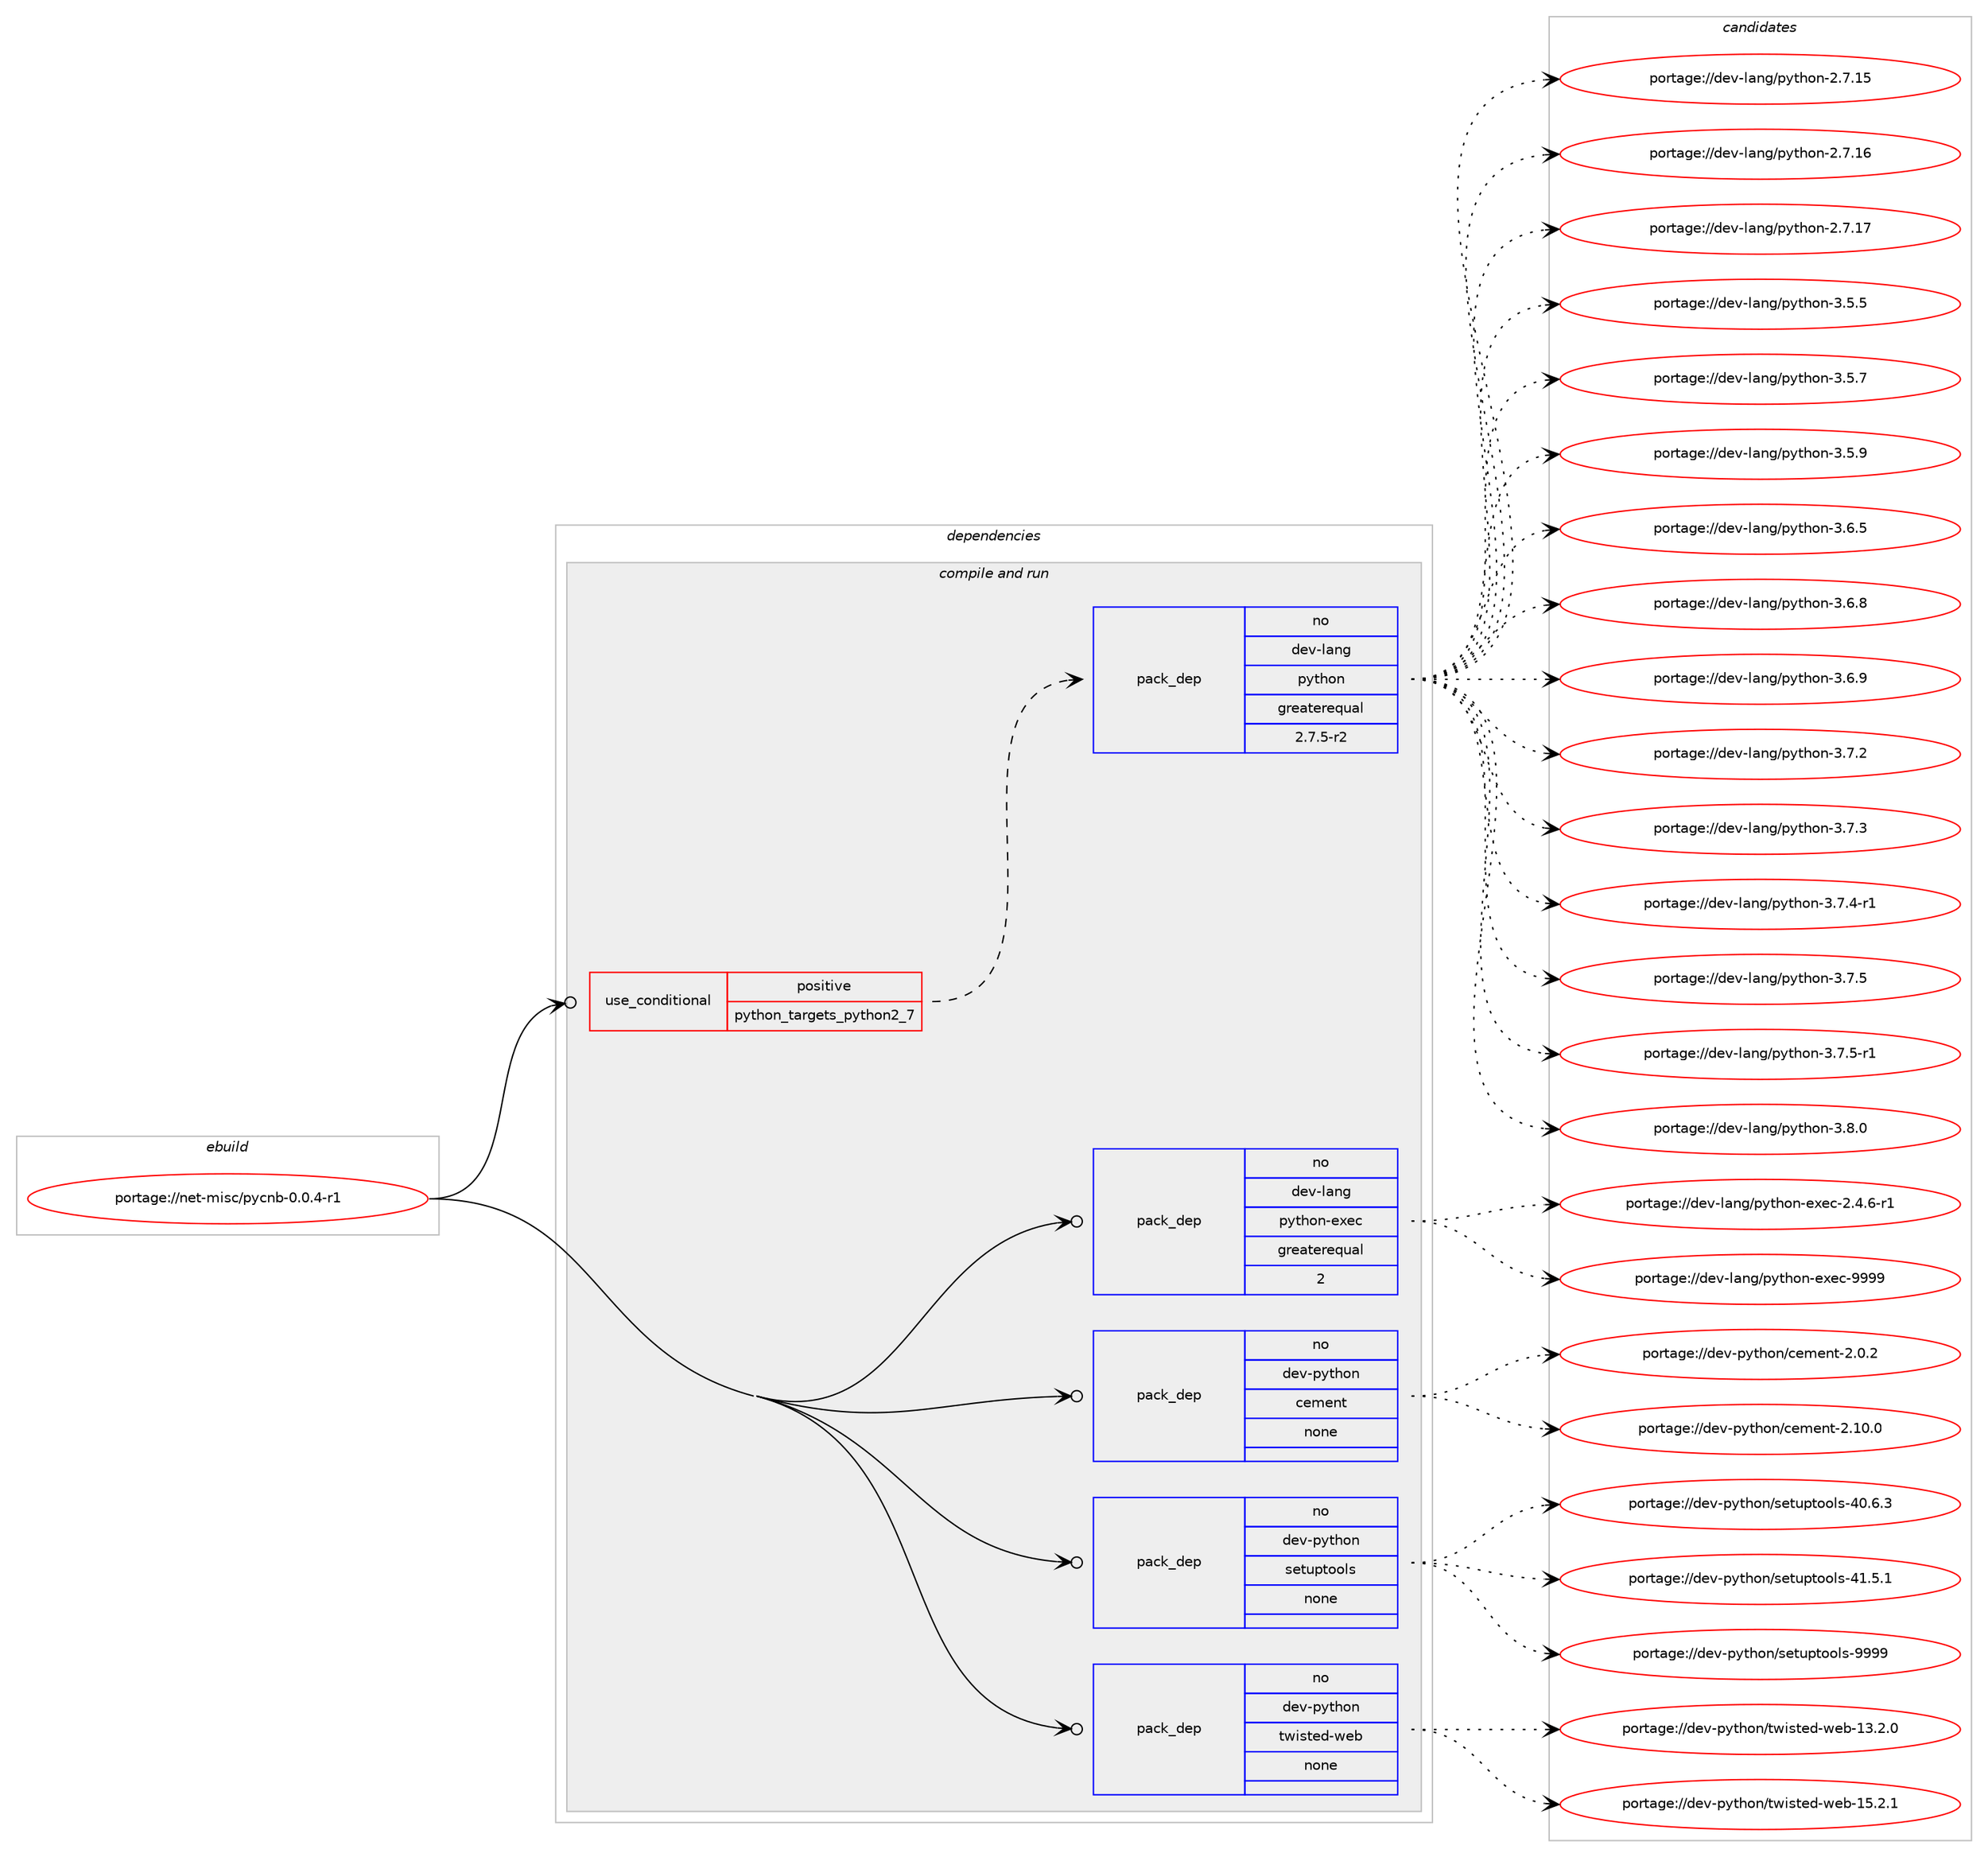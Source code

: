 digraph prolog {

# *************
# Graph options
# *************

newrank=true;
concentrate=true;
compound=true;
graph [rankdir=LR,fontname=Helvetica,fontsize=10,ranksep=1.5];#, ranksep=2.5, nodesep=0.2];
edge  [arrowhead=vee];
node  [fontname=Helvetica,fontsize=10];

# **********
# The ebuild
# **********

subgraph cluster_leftcol {
color=gray;
rank=same;
label=<<i>ebuild</i>>;
id [label="portage://net-misc/pycnb-0.0.4-r1", color=red, width=4, href="../net-misc/pycnb-0.0.4-r1.svg"];
}

# ****************
# The dependencies
# ****************

subgraph cluster_midcol {
color=gray;
label=<<i>dependencies</i>>;
subgraph cluster_compile {
fillcolor="#eeeeee";
style=filled;
label=<<i>compile</i>>;
}
subgraph cluster_compileandrun {
fillcolor="#eeeeee";
style=filled;
label=<<i>compile and run</i>>;
subgraph cond92412 {
dependency369322 [label=<<TABLE BORDER="0" CELLBORDER="1" CELLSPACING="0" CELLPADDING="4"><TR><TD ROWSPAN="3" CELLPADDING="10">use_conditional</TD></TR><TR><TD>positive</TD></TR><TR><TD>python_targets_python2_7</TD></TR></TABLE>>, shape=none, color=red];
subgraph pack270707 {
dependency369323 [label=<<TABLE BORDER="0" CELLBORDER="1" CELLSPACING="0" CELLPADDING="4" WIDTH="220"><TR><TD ROWSPAN="6" CELLPADDING="30">pack_dep</TD></TR><TR><TD WIDTH="110">no</TD></TR><TR><TD>dev-lang</TD></TR><TR><TD>python</TD></TR><TR><TD>greaterequal</TD></TR><TR><TD>2.7.5-r2</TD></TR></TABLE>>, shape=none, color=blue];
}
dependency369322:e -> dependency369323:w [weight=20,style="dashed",arrowhead="vee"];
}
id:e -> dependency369322:w [weight=20,style="solid",arrowhead="odotvee"];
subgraph pack270708 {
dependency369324 [label=<<TABLE BORDER="0" CELLBORDER="1" CELLSPACING="0" CELLPADDING="4" WIDTH="220"><TR><TD ROWSPAN="6" CELLPADDING="30">pack_dep</TD></TR><TR><TD WIDTH="110">no</TD></TR><TR><TD>dev-lang</TD></TR><TR><TD>python-exec</TD></TR><TR><TD>greaterequal</TD></TR><TR><TD>2</TD></TR></TABLE>>, shape=none, color=blue];
}
id:e -> dependency369324:w [weight=20,style="solid",arrowhead="odotvee"];
subgraph pack270709 {
dependency369325 [label=<<TABLE BORDER="0" CELLBORDER="1" CELLSPACING="0" CELLPADDING="4" WIDTH="220"><TR><TD ROWSPAN="6" CELLPADDING="30">pack_dep</TD></TR><TR><TD WIDTH="110">no</TD></TR><TR><TD>dev-python</TD></TR><TR><TD>cement</TD></TR><TR><TD>none</TD></TR><TR><TD></TD></TR></TABLE>>, shape=none, color=blue];
}
id:e -> dependency369325:w [weight=20,style="solid",arrowhead="odotvee"];
subgraph pack270710 {
dependency369326 [label=<<TABLE BORDER="0" CELLBORDER="1" CELLSPACING="0" CELLPADDING="4" WIDTH="220"><TR><TD ROWSPAN="6" CELLPADDING="30">pack_dep</TD></TR><TR><TD WIDTH="110">no</TD></TR><TR><TD>dev-python</TD></TR><TR><TD>setuptools</TD></TR><TR><TD>none</TD></TR><TR><TD></TD></TR></TABLE>>, shape=none, color=blue];
}
id:e -> dependency369326:w [weight=20,style="solid",arrowhead="odotvee"];
subgraph pack270711 {
dependency369327 [label=<<TABLE BORDER="0" CELLBORDER="1" CELLSPACING="0" CELLPADDING="4" WIDTH="220"><TR><TD ROWSPAN="6" CELLPADDING="30">pack_dep</TD></TR><TR><TD WIDTH="110">no</TD></TR><TR><TD>dev-python</TD></TR><TR><TD>twisted-web</TD></TR><TR><TD>none</TD></TR><TR><TD></TD></TR></TABLE>>, shape=none, color=blue];
}
id:e -> dependency369327:w [weight=20,style="solid",arrowhead="odotvee"];
}
subgraph cluster_run {
fillcolor="#eeeeee";
style=filled;
label=<<i>run</i>>;
}
}

# **************
# The candidates
# **************

subgraph cluster_choices {
rank=same;
color=gray;
label=<<i>candidates</i>>;

subgraph choice270707 {
color=black;
nodesep=1;
choiceportage10010111845108971101034711212111610411111045504655464953 [label="portage://dev-lang/python-2.7.15", color=red, width=4,href="../dev-lang/python-2.7.15.svg"];
choiceportage10010111845108971101034711212111610411111045504655464954 [label="portage://dev-lang/python-2.7.16", color=red, width=4,href="../dev-lang/python-2.7.16.svg"];
choiceportage10010111845108971101034711212111610411111045504655464955 [label="portage://dev-lang/python-2.7.17", color=red, width=4,href="../dev-lang/python-2.7.17.svg"];
choiceportage100101118451089711010347112121116104111110455146534653 [label="portage://dev-lang/python-3.5.5", color=red, width=4,href="../dev-lang/python-3.5.5.svg"];
choiceportage100101118451089711010347112121116104111110455146534655 [label="portage://dev-lang/python-3.5.7", color=red, width=4,href="../dev-lang/python-3.5.7.svg"];
choiceportage100101118451089711010347112121116104111110455146534657 [label="portage://dev-lang/python-3.5.9", color=red, width=4,href="../dev-lang/python-3.5.9.svg"];
choiceportage100101118451089711010347112121116104111110455146544653 [label="portage://dev-lang/python-3.6.5", color=red, width=4,href="../dev-lang/python-3.6.5.svg"];
choiceportage100101118451089711010347112121116104111110455146544656 [label="portage://dev-lang/python-3.6.8", color=red, width=4,href="../dev-lang/python-3.6.8.svg"];
choiceportage100101118451089711010347112121116104111110455146544657 [label="portage://dev-lang/python-3.6.9", color=red, width=4,href="../dev-lang/python-3.6.9.svg"];
choiceportage100101118451089711010347112121116104111110455146554650 [label="portage://dev-lang/python-3.7.2", color=red, width=4,href="../dev-lang/python-3.7.2.svg"];
choiceportage100101118451089711010347112121116104111110455146554651 [label="portage://dev-lang/python-3.7.3", color=red, width=4,href="../dev-lang/python-3.7.3.svg"];
choiceportage1001011184510897110103471121211161041111104551465546524511449 [label="portage://dev-lang/python-3.7.4-r1", color=red, width=4,href="../dev-lang/python-3.7.4-r1.svg"];
choiceportage100101118451089711010347112121116104111110455146554653 [label="portage://dev-lang/python-3.7.5", color=red, width=4,href="../dev-lang/python-3.7.5.svg"];
choiceportage1001011184510897110103471121211161041111104551465546534511449 [label="portage://dev-lang/python-3.7.5-r1", color=red, width=4,href="../dev-lang/python-3.7.5-r1.svg"];
choiceportage100101118451089711010347112121116104111110455146564648 [label="portage://dev-lang/python-3.8.0", color=red, width=4,href="../dev-lang/python-3.8.0.svg"];
dependency369323:e -> choiceportage10010111845108971101034711212111610411111045504655464953:w [style=dotted,weight="100"];
dependency369323:e -> choiceportage10010111845108971101034711212111610411111045504655464954:w [style=dotted,weight="100"];
dependency369323:e -> choiceportage10010111845108971101034711212111610411111045504655464955:w [style=dotted,weight="100"];
dependency369323:e -> choiceportage100101118451089711010347112121116104111110455146534653:w [style=dotted,weight="100"];
dependency369323:e -> choiceportage100101118451089711010347112121116104111110455146534655:w [style=dotted,weight="100"];
dependency369323:e -> choiceportage100101118451089711010347112121116104111110455146534657:w [style=dotted,weight="100"];
dependency369323:e -> choiceportage100101118451089711010347112121116104111110455146544653:w [style=dotted,weight="100"];
dependency369323:e -> choiceportage100101118451089711010347112121116104111110455146544656:w [style=dotted,weight="100"];
dependency369323:e -> choiceportage100101118451089711010347112121116104111110455146544657:w [style=dotted,weight="100"];
dependency369323:e -> choiceportage100101118451089711010347112121116104111110455146554650:w [style=dotted,weight="100"];
dependency369323:e -> choiceportage100101118451089711010347112121116104111110455146554651:w [style=dotted,weight="100"];
dependency369323:e -> choiceportage1001011184510897110103471121211161041111104551465546524511449:w [style=dotted,weight="100"];
dependency369323:e -> choiceportage100101118451089711010347112121116104111110455146554653:w [style=dotted,weight="100"];
dependency369323:e -> choiceportage1001011184510897110103471121211161041111104551465546534511449:w [style=dotted,weight="100"];
dependency369323:e -> choiceportage100101118451089711010347112121116104111110455146564648:w [style=dotted,weight="100"];
}
subgraph choice270708 {
color=black;
nodesep=1;
choiceportage10010111845108971101034711212111610411111045101120101994550465246544511449 [label="portage://dev-lang/python-exec-2.4.6-r1", color=red, width=4,href="../dev-lang/python-exec-2.4.6-r1.svg"];
choiceportage10010111845108971101034711212111610411111045101120101994557575757 [label="portage://dev-lang/python-exec-9999", color=red, width=4,href="../dev-lang/python-exec-9999.svg"];
dependency369324:e -> choiceportage10010111845108971101034711212111610411111045101120101994550465246544511449:w [style=dotted,weight="100"];
dependency369324:e -> choiceportage10010111845108971101034711212111610411111045101120101994557575757:w [style=dotted,weight="100"];
}
subgraph choice270709 {
color=black;
nodesep=1;
choiceportage100101118451121211161041111104799101109101110116455046484650 [label="portage://dev-python/cement-2.0.2", color=red, width=4,href="../dev-python/cement-2.0.2.svg"];
choiceportage10010111845112121116104111110479910110910111011645504649484648 [label="portage://dev-python/cement-2.10.0", color=red, width=4,href="../dev-python/cement-2.10.0.svg"];
dependency369325:e -> choiceportage100101118451121211161041111104799101109101110116455046484650:w [style=dotted,weight="100"];
dependency369325:e -> choiceportage10010111845112121116104111110479910110910111011645504649484648:w [style=dotted,weight="100"];
}
subgraph choice270710 {
color=black;
nodesep=1;
choiceportage100101118451121211161041111104711510111611711211611111110811545524846544651 [label="portage://dev-python/setuptools-40.6.3", color=red, width=4,href="../dev-python/setuptools-40.6.3.svg"];
choiceportage100101118451121211161041111104711510111611711211611111110811545524946534649 [label="portage://dev-python/setuptools-41.5.1", color=red, width=4,href="../dev-python/setuptools-41.5.1.svg"];
choiceportage10010111845112121116104111110471151011161171121161111111081154557575757 [label="portage://dev-python/setuptools-9999", color=red, width=4,href="../dev-python/setuptools-9999.svg"];
dependency369326:e -> choiceportage100101118451121211161041111104711510111611711211611111110811545524846544651:w [style=dotted,weight="100"];
dependency369326:e -> choiceportage100101118451121211161041111104711510111611711211611111110811545524946534649:w [style=dotted,weight="100"];
dependency369326:e -> choiceportage10010111845112121116104111110471151011161171121161111111081154557575757:w [style=dotted,weight="100"];
}
subgraph choice270711 {
color=black;
nodesep=1;
choiceportage1001011184511212111610411111047116119105115116101100451191019845495146504648 [label="portage://dev-python/twisted-web-13.2.0", color=red, width=4,href="../dev-python/twisted-web-13.2.0.svg"];
choiceportage1001011184511212111610411111047116119105115116101100451191019845495346504649 [label="portage://dev-python/twisted-web-15.2.1", color=red, width=4,href="../dev-python/twisted-web-15.2.1.svg"];
dependency369327:e -> choiceportage1001011184511212111610411111047116119105115116101100451191019845495146504648:w [style=dotted,weight="100"];
dependency369327:e -> choiceportage1001011184511212111610411111047116119105115116101100451191019845495346504649:w [style=dotted,weight="100"];
}
}

}
